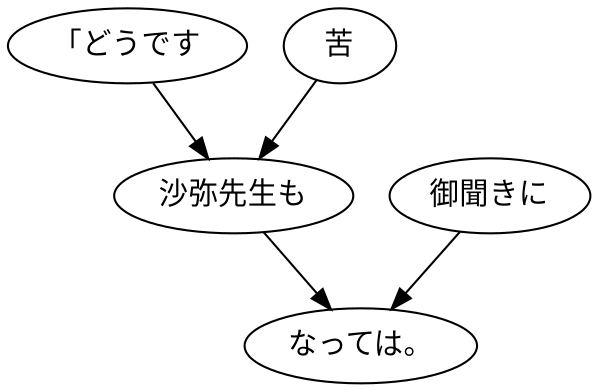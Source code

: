 digraph graph8136 {
	node0 [label="「どうです"];
	node1 [label="苦"];
	node2 [label="沙弥先生も"];
	node3 [label="御聞きに"];
	node4 [label="なっては。"];
	node0 -> node2;
	node1 -> node2;
	node2 -> node4;
	node3 -> node4;
}
